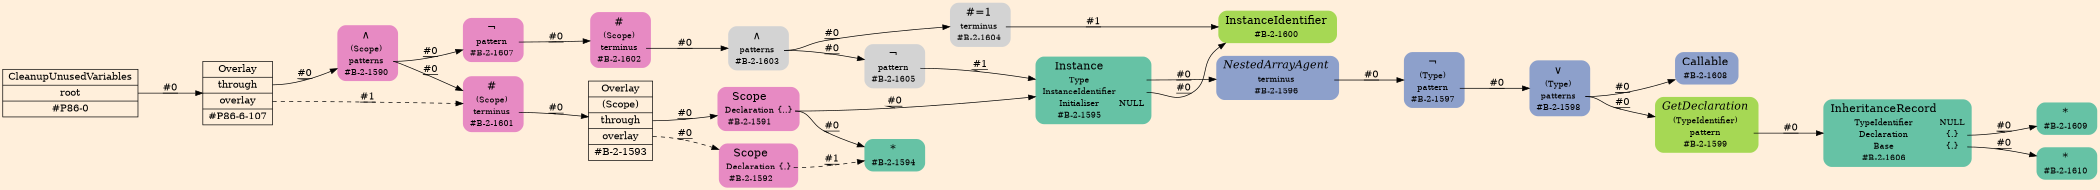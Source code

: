 digraph Inferno {
graph [
rankdir = "LR"
ranksep = 1.0
size = "14,20"
bgcolor = antiquewhite1
];
node [
];
"CR#P86-0" [
shape = "record"
fillcolor = "transparent"
label = "<fixed> CleanupUnusedVariables | <port0> root | <port1> #P86-0"
style = "filled"
fontsize = "14"
fillcolor = antiquewhite1
];
"#P86-6-107" [
shape = "record"
label = "<fixed> Overlay | <port0> through | <port1> overlay | <port2> #P86-6-107"
style = "filled"
fontsize = "14"
fillcolor = antiquewhite1
];
"#B-2-1590" [
shape = "plaintext"
fillcolor = "/set28/4"
label = <<TABLE BORDER="0" CELLBORDER="0" CELLSPACING="0">
 <TR>
  <TD><FONT POINT-SIZE="16.0">∧</FONT></TD>
  <TD></TD>
 </TR>
 <TR>
  <TD>(Scope)</TD>
  <TD PORT="port0"></TD>
 </TR>
 <TR>
  <TD>patterns</TD>
  <TD PORT="port1"></TD>
 </TR>
 <TR>
  <TD>#B-2-1590</TD>
  <TD PORT="port2"></TD>
 </TR>
</TABLE>>
style = "rounded,filled"
fontsize = "12"
];
"#B-2-1601" [
shape = "plaintext"
fillcolor = "/set28/4"
label = <<TABLE BORDER="0" CELLBORDER="0" CELLSPACING="0">
 <TR>
  <TD><FONT POINT-SIZE="16.0">#</FONT></TD>
  <TD></TD>
 </TR>
 <TR>
  <TD>(Scope)</TD>
  <TD PORT="port0"></TD>
 </TR>
 <TR>
  <TD>terminus</TD>
  <TD PORT="port1"></TD>
 </TR>
 <TR>
  <TD>#B-2-1601</TD>
  <TD PORT="port2"></TD>
 </TR>
</TABLE>>
style = "rounded,filled"
fontsize = "12"
];
"#B-2-1593" [
shape = "record"
fillcolor = "/set28/4"
label = "<fixed> Overlay | <port0> (Scope) | <port1> through | <port2> overlay | <port3> #B-2-1593"
style = "filled"
fontsize = "14"
fillcolor = antiquewhite1
];
"#B-2-1591" [
shape = "plaintext"
fillcolor = "/set28/4"
label = <<TABLE BORDER="0" CELLBORDER="0" CELLSPACING="0">
 <TR>
  <TD><FONT POINT-SIZE="16.0">Scope</FONT></TD>
  <TD></TD>
 </TR>
 <TR>
  <TD>Declaration</TD>
  <TD PORT="port0">{..}</TD>
 </TR>
 <TR>
  <TD>#B-2-1591</TD>
  <TD PORT="port1"></TD>
 </TR>
</TABLE>>
style = "rounded,filled"
fontsize = "12"
];
"#B-2-1595" [
shape = "plaintext"
fillcolor = "/set28/1"
label = <<TABLE BORDER="0" CELLBORDER="0" CELLSPACING="0">
 <TR>
  <TD><FONT POINT-SIZE="16.0">Instance</FONT></TD>
  <TD></TD>
 </TR>
 <TR>
  <TD>Type</TD>
  <TD PORT="port0"></TD>
 </TR>
 <TR>
  <TD>InstanceIdentifier</TD>
  <TD PORT="port1"></TD>
 </TR>
 <TR>
  <TD>Initialiser</TD>
  <TD PORT="port2">NULL</TD>
 </TR>
 <TR>
  <TD>#B-2-1595</TD>
  <TD PORT="port3"></TD>
 </TR>
</TABLE>>
style = "rounded,filled"
fontsize = "12"
];
"#B-2-1596" [
shape = "plaintext"
fillcolor = "/set28/3"
label = <<TABLE BORDER="0" CELLBORDER="0" CELLSPACING="0">
 <TR>
  <TD><FONT POINT-SIZE="16.0"><I>NestedArrayAgent</I></FONT></TD>
  <TD></TD>
 </TR>
 <TR>
  <TD>terminus</TD>
  <TD PORT="port0"></TD>
 </TR>
 <TR>
  <TD>#B-2-1596</TD>
  <TD PORT="port1"></TD>
 </TR>
</TABLE>>
style = "rounded,filled"
fontsize = "12"
];
"#B-2-1597" [
shape = "plaintext"
fillcolor = "/set28/3"
label = <<TABLE BORDER="0" CELLBORDER="0" CELLSPACING="0">
 <TR>
  <TD><FONT POINT-SIZE="16.0">¬</FONT></TD>
  <TD></TD>
 </TR>
 <TR>
  <TD>(Type)</TD>
  <TD PORT="port0"></TD>
 </TR>
 <TR>
  <TD>pattern</TD>
  <TD PORT="port1"></TD>
 </TR>
 <TR>
  <TD>#B-2-1597</TD>
  <TD PORT="port2"></TD>
 </TR>
</TABLE>>
style = "rounded,filled"
fontsize = "12"
];
"#B-2-1598" [
shape = "plaintext"
fillcolor = "/set28/3"
label = <<TABLE BORDER="0" CELLBORDER="0" CELLSPACING="0">
 <TR>
  <TD><FONT POINT-SIZE="16.0">∨</FONT></TD>
  <TD></TD>
 </TR>
 <TR>
  <TD>(Type)</TD>
  <TD PORT="port0"></TD>
 </TR>
 <TR>
  <TD>patterns</TD>
  <TD PORT="port1"></TD>
 </TR>
 <TR>
  <TD>#B-2-1598</TD>
  <TD PORT="port2"></TD>
 </TR>
</TABLE>>
style = "rounded,filled"
fontsize = "12"
];
"#B-2-1608" [
shape = "plaintext"
fillcolor = "/set28/3"
label = <<TABLE BORDER="0" CELLBORDER="0" CELLSPACING="0">
 <TR>
  <TD><FONT POINT-SIZE="16.0">Callable</FONT></TD>
  <TD></TD>
 </TR>
 <TR>
  <TD>#B-2-1608</TD>
  <TD PORT="port0"></TD>
 </TR>
</TABLE>>
style = "rounded,filled"
fontsize = "12"
];
"#B-2-1599" [
shape = "plaintext"
fillcolor = "/set28/5"
label = <<TABLE BORDER="0" CELLBORDER="0" CELLSPACING="0">
 <TR>
  <TD><FONT POINT-SIZE="16.0"><I>GetDeclaration</I></FONT></TD>
  <TD></TD>
 </TR>
 <TR>
  <TD>(TypeIdentifier)</TD>
  <TD PORT="port0"></TD>
 </TR>
 <TR>
  <TD>pattern</TD>
  <TD PORT="port1"></TD>
 </TR>
 <TR>
  <TD>#B-2-1599</TD>
  <TD PORT="port2"></TD>
 </TR>
</TABLE>>
style = "rounded,filled"
fontsize = "12"
];
"#B-2-1606" [
shape = "plaintext"
fillcolor = "/set28/1"
label = <<TABLE BORDER="0" CELLBORDER="0" CELLSPACING="0">
 <TR>
  <TD><FONT POINT-SIZE="16.0">InheritanceRecord</FONT></TD>
  <TD></TD>
 </TR>
 <TR>
  <TD>TypeIdentifier</TD>
  <TD PORT="port0">NULL</TD>
 </TR>
 <TR>
  <TD>Declaration</TD>
  <TD PORT="port1">{.}</TD>
 </TR>
 <TR>
  <TD>Base</TD>
  <TD PORT="port2">{.}</TD>
 </TR>
 <TR>
  <TD>#B-2-1606</TD>
  <TD PORT="port3"></TD>
 </TR>
</TABLE>>
style = "rounded,filled"
fontsize = "12"
];
"#B-2-1609" [
shape = "plaintext"
fillcolor = "/set28/1"
label = <<TABLE BORDER="0" CELLBORDER="0" CELLSPACING="0">
 <TR>
  <TD><FONT POINT-SIZE="16.0">*</FONT></TD>
  <TD></TD>
 </TR>
 <TR>
  <TD>#B-2-1609</TD>
  <TD PORT="port0"></TD>
 </TR>
</TABLE>>
style = "rounded,filled"
fontsize = "12"
];
"#B-2-1610" [
shape = "plaintext"
fillcolor = "/set28/1"
label = <<TABLE BORDER="0" CELLBORDER="0" CELLSPACING="0">
 <TR>
  <TD><FONT POINT-SIZE="16.0">*</FONT></TD>
  <TD></TD>
 </TR>
 <TR>
  <TD>#B-2-1610</TD>
  <TD PORT="port0"></TD>
 </TR>
</TABLE>>
style = "rounded,filled"
fontsize = "12"
];
"#B-2-1600" [
shape = "plaintext"
fillcolor = "/set28/5"
label = <<TABLE BORDER="0" CELLBORDER="0" CELLSPACING="0">
 <TR>
  <TD><FONT POINT-SIZE="16.0">InstanceIdentifier</FONT></TD>
  <TD></TD>
 </TR>
 <TR>
  <TD>#B-2-1600</TD>
  <TD PORT="port0"></TD>
 </TR>
</TABLE>>
style = "rounded,filled"
fontsize = "12"
];
"#B-2-1594" [
shape = "plaintext"
fillcolor = "/set28/1"
label = <<TABLE BORDER="0" CELLBORDER="0" CELLSPACING="0">
 <TR>
  <TD><FONT POINT-SIZE="16.0">*</FONT></TD>
  <TD></TD>
 </TR>
 <TR>
  <TD>#B-2-1594</TD>
  <TD PORT="port0"></TD>
 </TR>
</TABLE>>
style = "rounded,filled"
fontsize = "12"
];
"#B-2-1592" [
shape = "plaintext"
fillcolor = "/set28/4"
label = <<TABLE BORDER="0" CELLBORDER="0" CELLSPACING="0">
 <TR>
  <TD><FONT POINT-SIZE="16.0">Scope</FONT></TD>
  <TD></TD>
 </TR>
 <TR>
  <TD>Declaration</TD>
  <TD PORT="port0">{.}</TD>
 </TR>
 <TR>
  <TD>#B-2-1592</TD>
  <TD PORT="port1"></TD>
 </TR>
</TABLE>>
style = "rounded,filled"
fontsize = "12"
];
"#B-2-1607" [
shape = "plaintext"
fillcolor = "/set28/4"
label = <<TABLE BORDER="0" CELLBORDER="0" CELLSPACING="0">
 <TR>
  <TD><FONT POINT-SIZE="16.0">¬</FONT></TD>
  <TD></TD>
 </TR>
 <TR>
  <TD>pattern</TD>
  <TD PORT="port0"></TD>
 </TR>
 <TR>
  <TD>#B-2-1607</TD>
  <TD PORT="port1"></TD>
 </TR>
</TABLE>>
style = "rounded,filled"
fontsize = "12"
];
"#B-2-1602" [
shape = "plaintext"
fillcolor = "/set28/4"
label = <<TABLE BORDER="0" CELLBORDER="0" CELLSPACING="0">
 <TR>
  <TD><FONT POINT-SIZE="16.0">#</FONT></TD>
  <TD></TD>
 </TR>
 <TR>
  <TD>(Scope)</TD>
  <TD PORT="port0"></TD>
 </TR>
 <TR>
  <TD>terminus</TD>
  <TD PORT="port1"></TD>
 </TR>
 <TR>
  <TD>#B-2-1602</TD>
  <TD PORT="port2"></TD>
 </TR>
</TABLE>>
style = "rounded,filled"
fontsize = "12"
];
"#B-2-1603" [
shape = "plaintext"
label = <<TABLE BORDER="0" CELLBORDER="0" CELLSPACING="0">
 <TR>
  <TD><FONT POINT-SIZE="16.0">∧</FONT></TD>
  <TD></TD>
 </TR>
 <TR>
  <TD>patterns</TD>
  <TD PORT="port0"></TD>
 </TR>
 <TR>
  <TD>#B-2-1603</TD>
  <TD PORT="port1"></TD>
 </TR>
</TABLE>>
style = "rounded,filled"
fontsize = "12"
];
"#B-2-1604" [
shape = "plaintext"
label = <<TABLE BORDER="0" CELLBORDER="0" CELLSPACING="0">
 <TR>
  <TD><FONT POINT-SIZE="16.0">#=1</FONT></TD>
  <TD></TD>
 </TR>
 <TR>
  <TD>terminus</TD>
  <TD PORT="port0"></TD>
 </TR>
 <TR>
  <TD>#B-2-1604</TD>
  <TD PORT="port1"></TD>
 </TR>
</TABLE>>
style = "rounded,filled"
fontsize = "12"
];
"#B-2-1605" [
shape = "plaintext"
label = <<TABLE BORDER="0" CELLBORDER="0" CELLSPACING="0">
 <TR>
  <TD><FONT POINT-SIZE="16.0">¬</FONT></TD>
  <TD></TD>
 </TR>
 <TR>
  <TD>pattern</TD>
  <TD PORT="port0"></TD>
 </TR>
 <TR>
  <TD>#B-2-1605</TD>
  <TD PORT="port1"></TD>
 </TR>
</TABLE>>
style = "rounded,filled"
fontsize = "12"
];
"CR#P86-0":port0 -> "#P86-6-107" [style="solid"
label = "#0"
decorate = true
];
"#P86-6-107":port0 -> "#B-2-1590" [style="solid"
label = "#0"
decorate = true
];
"#P86-6-107":port1 -> "#B-2-1601" [style="dashed"
label = "#1"
decorate = true
];
"#B-2-1590":port1 -> "#B-2-1601" [style="solid"
label = "#0"
decorate = true
];
"#B-2-1590":port1 -> "#B-2-1607" [style="solid"
label = "#0"
decorate = true
];
"#B-2-1601":port1 -> "#B-2-1593" [style="solid"
label = "#0"
decorate = true
];
"#B-2-1593":port1 -> "#B-2-1591" [style="solid"
label = "#0"
decorate = true
];
"#B-2-1593":port2 -> "#B-2-1592" [style="dashed"
label = "#0"
decorate = true
];
"#B-2-1591":port0 -> "#B-2-1595" [style="solid"
label = "#0"
decorate = true
];
"#B-2-1591":port0 -> "#B-2-1594" [style="solid"
label = "#0"
decorate = true
];
"#B-2-1595":port0 -> "#B-2-1596" [style="solid"
label = "#0"
decorate = true
];
"#B-2-1595":port1 -> "#B-2-1600" [style="solid"
label = "#0"
decorate = true
];
"#B-2-1596":port0 -> "#B-2-1597" [style="solid"
label = "#0"
decorate = true
];
"#B-2-1597":port1 -> "#B-2-1598" [style="solid"
label = "#0"
decorate = true
];
"#B-2-1598":port1 -> "#B-2-1608" [style="solid"
label = "#0"
decorate = true
];
"#B-2-1598":port1 -> "#B-2-1599" [style="solid"
label = "#0"
decorate = true
];
"#B-2-1599":port1 -> "#B-2-1606" [style="solid"
label = "#0"
decorate = true
];
"#B-2-1606":port1 -> "#B-2-1609" [style="solid"
label = "#0"
decorate = true
];
"#B-2-1606":port2 -> "#B-2-1610" [style="solid"
label = "#0"
decorate = true
];
"#B-2-1592":port0 -> "#B-2-1594" [style="dashed"
label = "#1"
decorate = true
];
"#B-2-1607":port0 -> "#B-2-1602" [style="solid"
label = "#0"
decorate = true
];
"#B-2-1602":port1 -> "#B-2-1603" [style="solid"
label = "#0"
decorate = true
];
"#B-2-1603":port0 -> "#B-2-1604" [style="solid"
label = "#0"
decorate = true
];
"#B-2-1603":port0 -> "#B-2-1605" [style="solid"
label = "#0"
decorate = true
];
"#B-2-1604":port0 -> "#B-2-1600" [style="solid"
label = "#1"
decorate = true
];
"#B-2-1605":port0 -> "#B-2-1595" [style="solid"
label = "#1"
decorate = true
];
}
